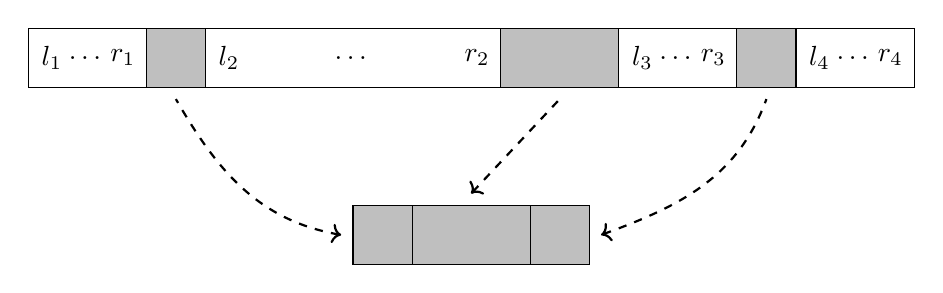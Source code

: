 \begin{tikzpicture}[scale=0.75]
  \draw[draw=none,fill=lightgray] (2, 4) rectangle (3, 5);
  \draw[draw=none,fill=lightgray] (8, 4) rectangle (10, 5);
  \draw[draw=none,fill=lightgray] (12, 4) rectangle (13, 5);
  \draw[draw=none,fill=lightgray] (5.5, 1) rectangle (9.5, 2);
  \draw (5.5, 1) rectangle (9.5, 2);
  \draw (6.5, 1) -- (6.5, 2);
  % \draw (7.5, 1) -- (7.5, 2);
  \draw (8.5, 1) -- (8.5, 2);
  \draw (0, 4) rectangle (15, 5);
  \draw (2, 4) -- (2, 5);
  \draw (3, 4) -- (3, 5);
  \draw (8, 4) -- (8, 5);
  \draw (10, 4) -- (10, 5);
  \draw (12, 4) -- (12, 5);
  \draw (13, 4) -- (13, 5);
  \node at (0.4, 4.5) {$l_1$};
  \node at (1.6, 4.5) {$r_1$};
  \node at (3.4, 4.5) {$l_2$};
  \node at (10.4, 4.5) {$l_3$};
  \node at (13.4, 4.5) {$l_4$};
  \node at (7.6, 4.5) {$r_2$};
  \node at (11.6, 4.5) {$r_3$};
  \node at (14.6, 4.5) {$r_4$};
  \node at (1, 4.5) {$\dots$};
  \node at (5.5, 4.5) {$\dots$};
  \node at (11, 4.5) {$\dots$};
  \node at (14, 4.5) {$\dots$};
  \draw[<-, thick, dashed] (5.3, 1.5) to [out=170,in=-60] (2.5, 3.8);
  \draw[<-, thick, dashed] (7.5, 2.2) -- (9, 3.8);
  \draw[<-, thick, dashed] (9.7, 1.5) to [out=20,in=-110] (12.5, 3.8);
\end{tikzpicture}
